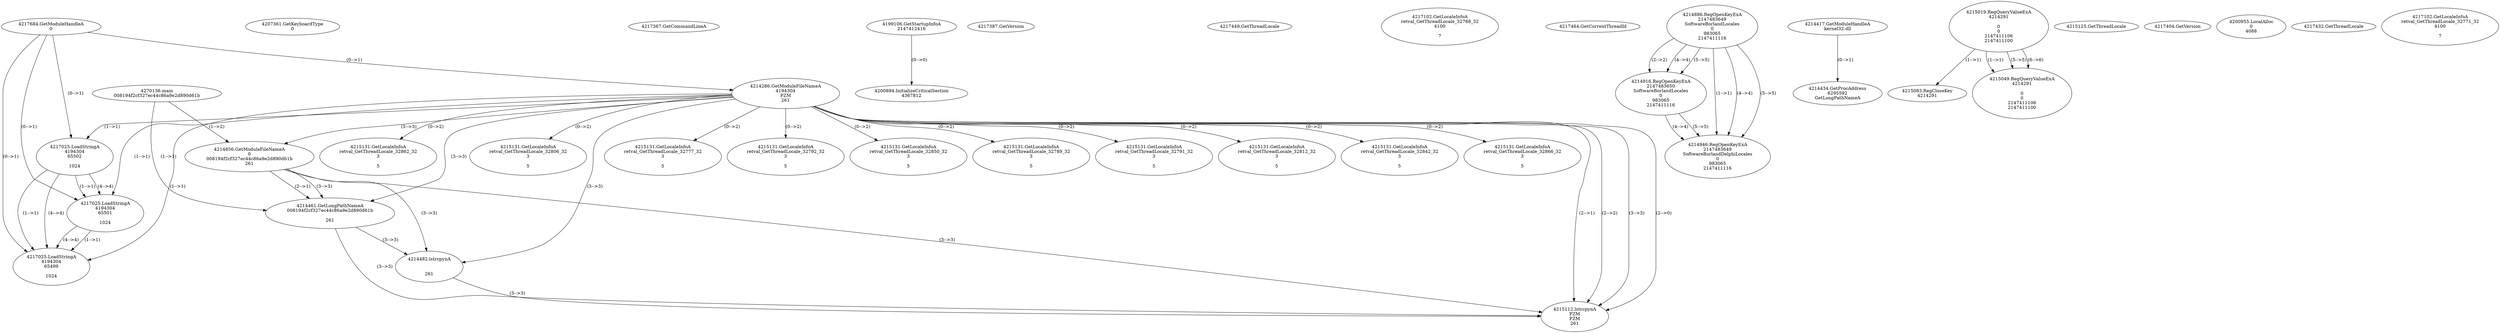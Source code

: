 // Global SCDG with merge call
digraph {
	0 [label="4270136.main
008194f2cf327ec44c86a9e2d890d61b"]
	1 [label="4217684.GetModuleHandleA
0"]
	2 [label="4207361.GetKeyboardType
0"]
	3 [label="4217367.GetCommandLineA
"]
	4 [label="4199106.GetStartupInfoA
2147412416"]
	5 [label="4217387.GetVersion
"]
	6 [label="4217449.GetThreadLocale
"]
	7 [label="4217102.GetLocaleInfoA
retval_GetThreadLocale_32768_32
4100

7"]
	8 [label="4217464.GetCurrentThreadId
"]
	9 [label="4214286.GetModuleFileNameA
4194304
PZM
261"]
	1 -> 9 [label="(0-->1)"]
	10 [label="4214856.GetModuleFileNameA
0
008194f2cf327ec44c86a9e2d890d61b
261"]
	0 -> 10 [label="(1-->2)"]
	9 -> 10 [label="(3-->3)"]
	11 [label="4214886.RegOpenKeyExA
2147483649
Software\Borland\Locales
0
983065
2147411116"]
	12 [label="4214417.GetModuleHandleA
kernel32.dll"]
	13 [label="4214434.GetProcAddress
6295592
GetLongPathNameA"]
	12 -> 13 [label="(0-->1)"]
	14 [label="4214461.GetLongPathNameA
008194f2cf327ec44c86a9e2d890d61b

261"]
	0 -> 14 [label="(1-->1)"]
	10 -> 14 [label="(2-->1)"]
	9 -> 14 [label="(3-->3)"]
	10 -> 14 [label="(3-->3)"]
	15 [label="4214482.lstrcpynA


261"]
	9 -> 15 [label="(3-->3)"]
	10 -> 15 [label="(3-->3)"]
	14 -> 15 [label="(3-->3)"]
	16 [label="4215019.RegQueryValueExA
4214291

0
0
2147411106
2147411100"]
	17 [label="4215083.RegCloseKey
4214291"]
	16 -> 17 [label="(1-->1)"]
	18 [label="4215112.lstrcpynA
PZM
PZM
261"]
	9 -> 18 [label="(2-->1)"]
	9 -> 18 [label="(2-->2)"]
	9 -> 18 [label="(3-->3)"]
	10 -> 18 [label="(3-->3)"]
	14 -> 18 [label="(3-->3)"]
	15 -> 18 [label="(3-->3)"]
	9 -> 18 [label="(2-->0)"]
	19 [label="4215125.GetThreadLocale
"]
	20 [label="4215131.GetLocaleInfoA
retval_GetThreadLocale_32862_32
3

5"]
	9 -> 20 [label="(0-->2)"]
	21 [label="4217025.LoadStringA
4194304
65502

1024"]
	1 -> 21 [label="(0-->1)"]
	9 -> 21 [label="(1-->1)"]
	22 [label="4217404.GetVersion
"]
	23 [label="4214916.RegOpenKeyExA
2147483650
Software\Borland\Locales
0
983065
2147411116"]
	11 -> 23 [label="(2-->2)"]
	11 -> 23 [label="(4-->4)"]
	11 -> 23 [label="(5-->5)"]
	24 [label="4215049.RegQueryValueExA
4214291

0
0
2147411106
2147411100"]
	16 -> 24 [label="(1-->1)"]
	16 -> 24 [label="(5-->5)"]
	16 -> 24 [label="(6-->6)"]
	25 [label="4215131.GetLocaleInfoA
retval_GetThreadLocale_32806_32
3

5"]
	9 -> 25 [label="(0-->2)"]
	26 [label="4217025.LoadStringA
4194304
65501

1024"]
	1 -> 26 [label="(0-->1)"]
	9 -> 26 [label="(1-->1)"]
	21 -> 26 [label="(1-->1)"]
	21 -> 26 [label="(4-->4)"]
	27 [label="4217025.LoadStringA
4194304
65499

1024"]
	1 -> 27 [label="(0-->1)"]
	9 -> 27 [label="(1-->1)"]
	21 -> 27 [label="(1-->1)"]
	26 -> 27 [label="(1-->1)"]
	21 -> 27 [label="(4-->4)"]
	26 -> 27 [label="(4-->4)"]
	28 [label="4214946.RegOpenKeyExA
2147483649
Software\Borland\Delphi\Locales
0
983065
2147411116"]
	11 -> 28 [label="(1-->1)"]
	11 -> 28 [label="(4-->4)"]
	23 -> 28 [label="(4-->4)"]
	11 -> 28 [label="(5-->5)"]
	23 -> 28 [label="(5-->5)"]
	29 [label="4215131.GetLocaleInfoA
retval_GetThreadLocale_32777_32
3

5"]
	9 -> 29 [label="(0-->2)"]
	30 [label="4215131.GetLocaleInfoA
retval_GetThreadLocale_32792_32
3

5"]
	9 -> 30 [label="(0-->2)"]
	31 [label="4200894.InitializeCriticalSection
4367812"]
	4 -> 31 [label="(0-->0)"]
	32 [label="4200955.LocalAlloc
0
4088"]
	33 [label="4215131.GetLocaleInfoA
retval_GetThreadLocale_32850_32
3

5"]
	9 -> 33 [label="(0-->2)"]
	34 [label="4215131.GetLocaleInfoA
retval_GetThreadLocale_32789_32
3

5"]
	9 -> 34 [label="(0-->2)"]
	35 [label="4215131.GetLocaleInfoA
retval_GetThreadLocale_32791_32
3

5"]
	9 -> 35 [label="(0-->2)"]
	36 [label="4215131.GetLocaleInfoA
retval_GetThreadLocale_32812_32
3

5"]
	9 -> 36 [label="(0-->2)"]
	37 [label="4217432.GetThreadLocale
"]
	38 [label="4217102.GetLocaleInfoA
retval_GetThreadLocale_32771_32
4100

7"]
	39 [label="4215131.GetLocaleInfoA
retval_GetThreadLocale_32842_32
3

5"]
	9 -> 39 [label="(0-->2)"]
	40 [label="4215131.GetLocaleInfoA
retval_GetThreadLocale_32866_32
3

5"]
	9 -> 40 [label="(0-->2)"]
}
